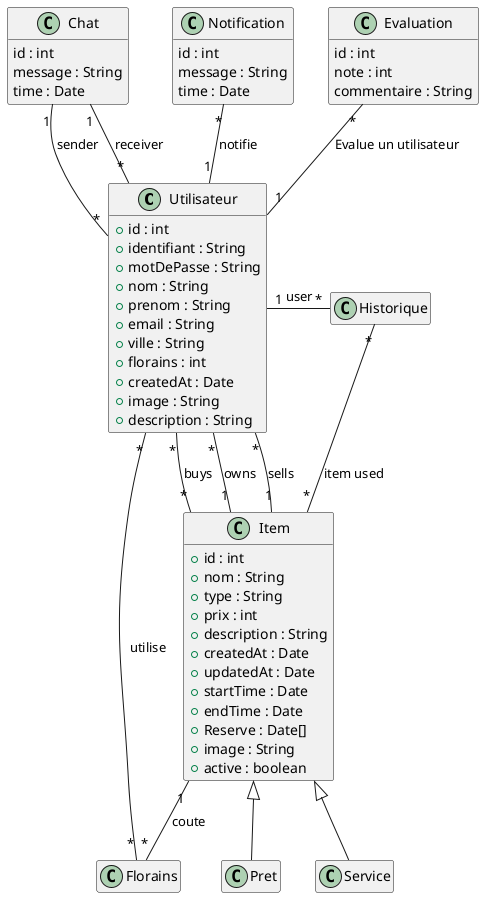 @startuml Modele de Données
hide empty members

class Utilisateur {
    +id : int
    +identifiant : String
    +motDePasse : String
    +nom : String
    +prenom : String
    +email : String
    +ville : String
    +florains : int
    +createdAt : Date
    +image : String
    +description : String
}

class Item {
    +id : int
    +nom : String
    +type : String
    +prix : int
    +description : String
    +createdAt : Date
    +updatedAt : Date
    +startTime : Date
    +endTime : Date
    +Reserve : Date[]
    +image : String
    +active : boolean
}

class Pret extends Item

class Service extends Item

class Florains 

class Chat{
    id : int
    message : String
    time : Date
}

class Historique 

class Notification {
    id : int
    message : String
    time : Date
}

class Evaluation {
    id : int
    note : int
    commentaire : String
}

Utilisateur "*" -- "1" Item : owns
Utilisateur "*" -- "1" Item : sells
Utilisateur "*" -- "*" Item : buys

Utilisateur "*" -- "*" Florains : utilise
Item "1" -- "*" Florains : coute

Chat"1"--"*"Utilisateur : sender
Chat"1"--"*"Utilisateur : receiver

Historique "*" -left- "1" Utilisateur : user
Historique "*" -- "*" Item : item used

Notification "*" -- "1" Utilisateur : notifie  

Evaluation "*" -- "1" Utilisateur : Evalue un utilisateur

@enduml
```